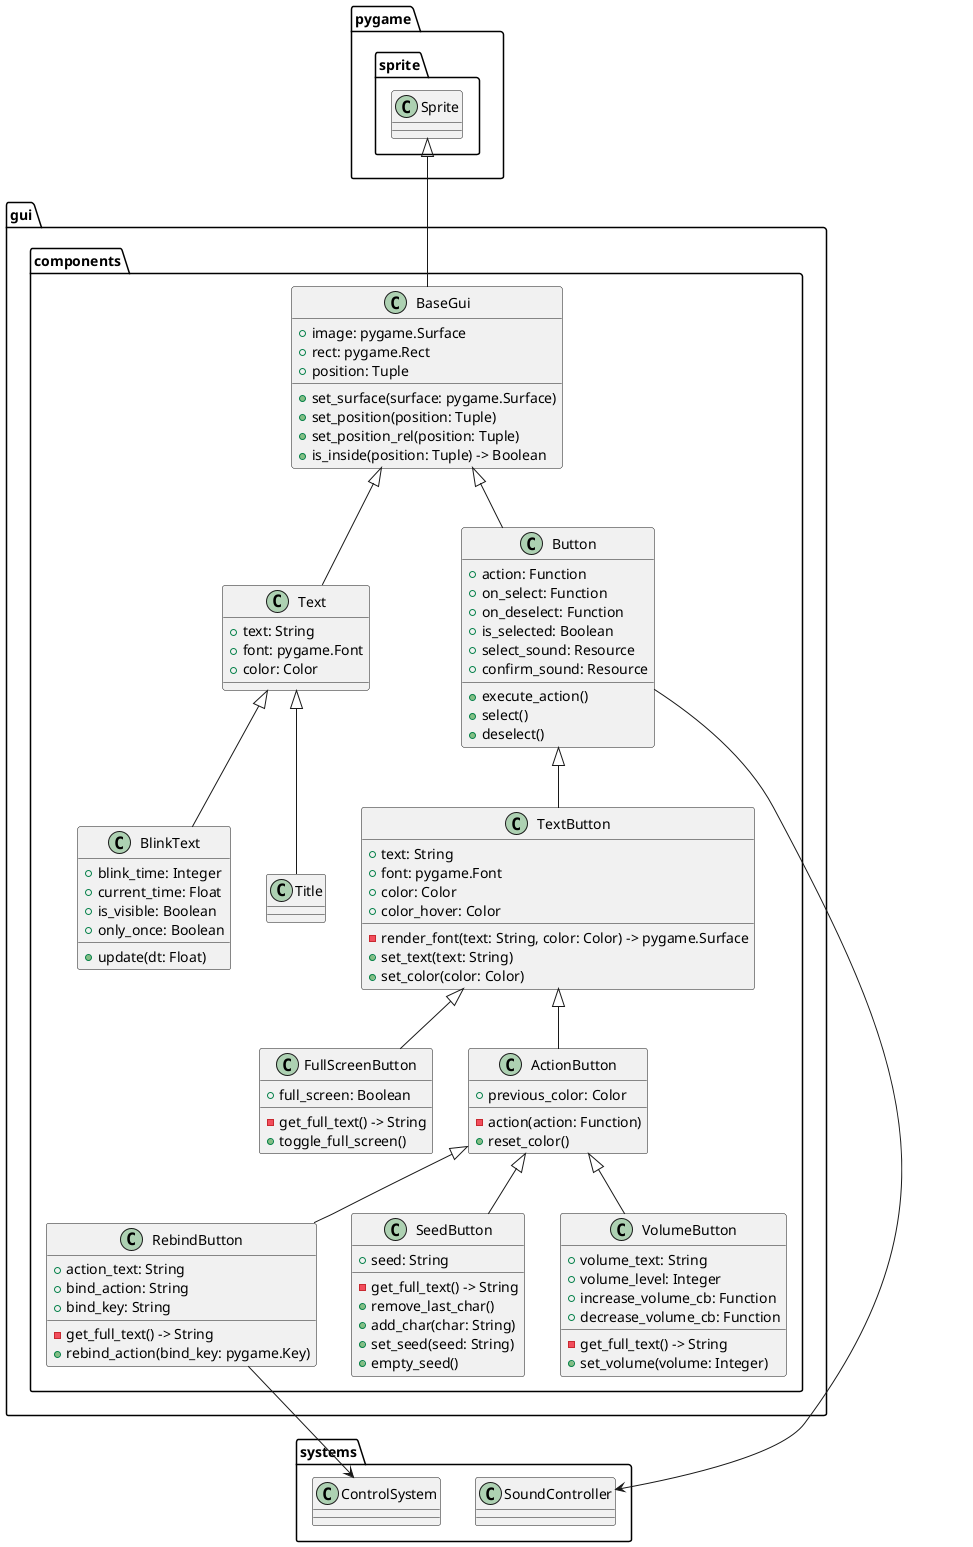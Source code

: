 @startuml c4-code

class gui.components.BaseGui extends pygame.sprite.Sprite {
	+ image: pygame.Surface
	+ rect: pygame.Rect
	+ position: Tuple

	+ set_surface(surface: pygame.Surface)
	+ set_position(position: Tuple)
	+ set_position_rel(position: Tuple)
	+ is_inside(position: Tuple) -> Boolean
}

class gui.components.Button extends gui.components.BaseGui {
	+ action: Function
	+ on_select: Function
	+ on_deselect: Function
	+ is_selected: Boolean
	+ select_sound: Resource
	+ confirm_sound: Resource

	+ execute_action()
	+ select()
	+ deselect()
}

class gui.components.TextButton extends gui.components.Button {
	+ text: String
	+ font: pygame.Font
	+ color: Color
	+ color_hover: Color

	- render_font(text: String, color: Color) -> pygame.Surface
	+ set_text(text: String)
	+ set_color(color: Color)
}

class gui.components.Text extends gui.components.BaseGui {
	+ text: String
	+ font: pygame.Font
	+ color: Color
}

class gui.components.Title extends gui.components.Text

class gui.components.BlinkText extends gui.components.Text {
	+ blink_time: Integer
	+ current_time: Float
	+ is_visible: Boolean
	+ only_once: Boolean

	+ update(dt: Float)
}

class gui.components.FullScreenButton extends gui.components.TextButton {
	+ full_screen: Boolean

	- get_full_text() -> String
	+ toggle_full_screen()
}

class gui.components.ActionButton extends gui.components.TextButton {
	+ previous_color: Color

	- action(action: Function)
	+ reset_color()
}

class gui.components.RebindButton extends gui.components.ActionButton {
	+ action_text: String
	+ bind_action: String
	+ bind_key: String

	- get_full_text() -> String
	+ rebind_action(bind_key: pygame.Key)
}

class gui.components.SeedButton extends gui.components.ActionButton {
	+ seed: String

	- get_full_text() -> String
	+ remove_last_char()
	+ add_char(char: String)
	+ set_seed(seed: String)
	+ empty_seed()
}

class gui.components.VolumeButton extends gui.components.ActionButton {
	+ volume_text: String
	+ volume_level: Integer
	+ increase_volume_cb: Function
	+ decrease_volume_cb: Function

	- get_full_text() -> String
	+ set_volume(volume: Integer)
}

gui.components.Button --> systems.SoundController
gui.components.RebindButton --> systems.ControlSystem


@enduml
